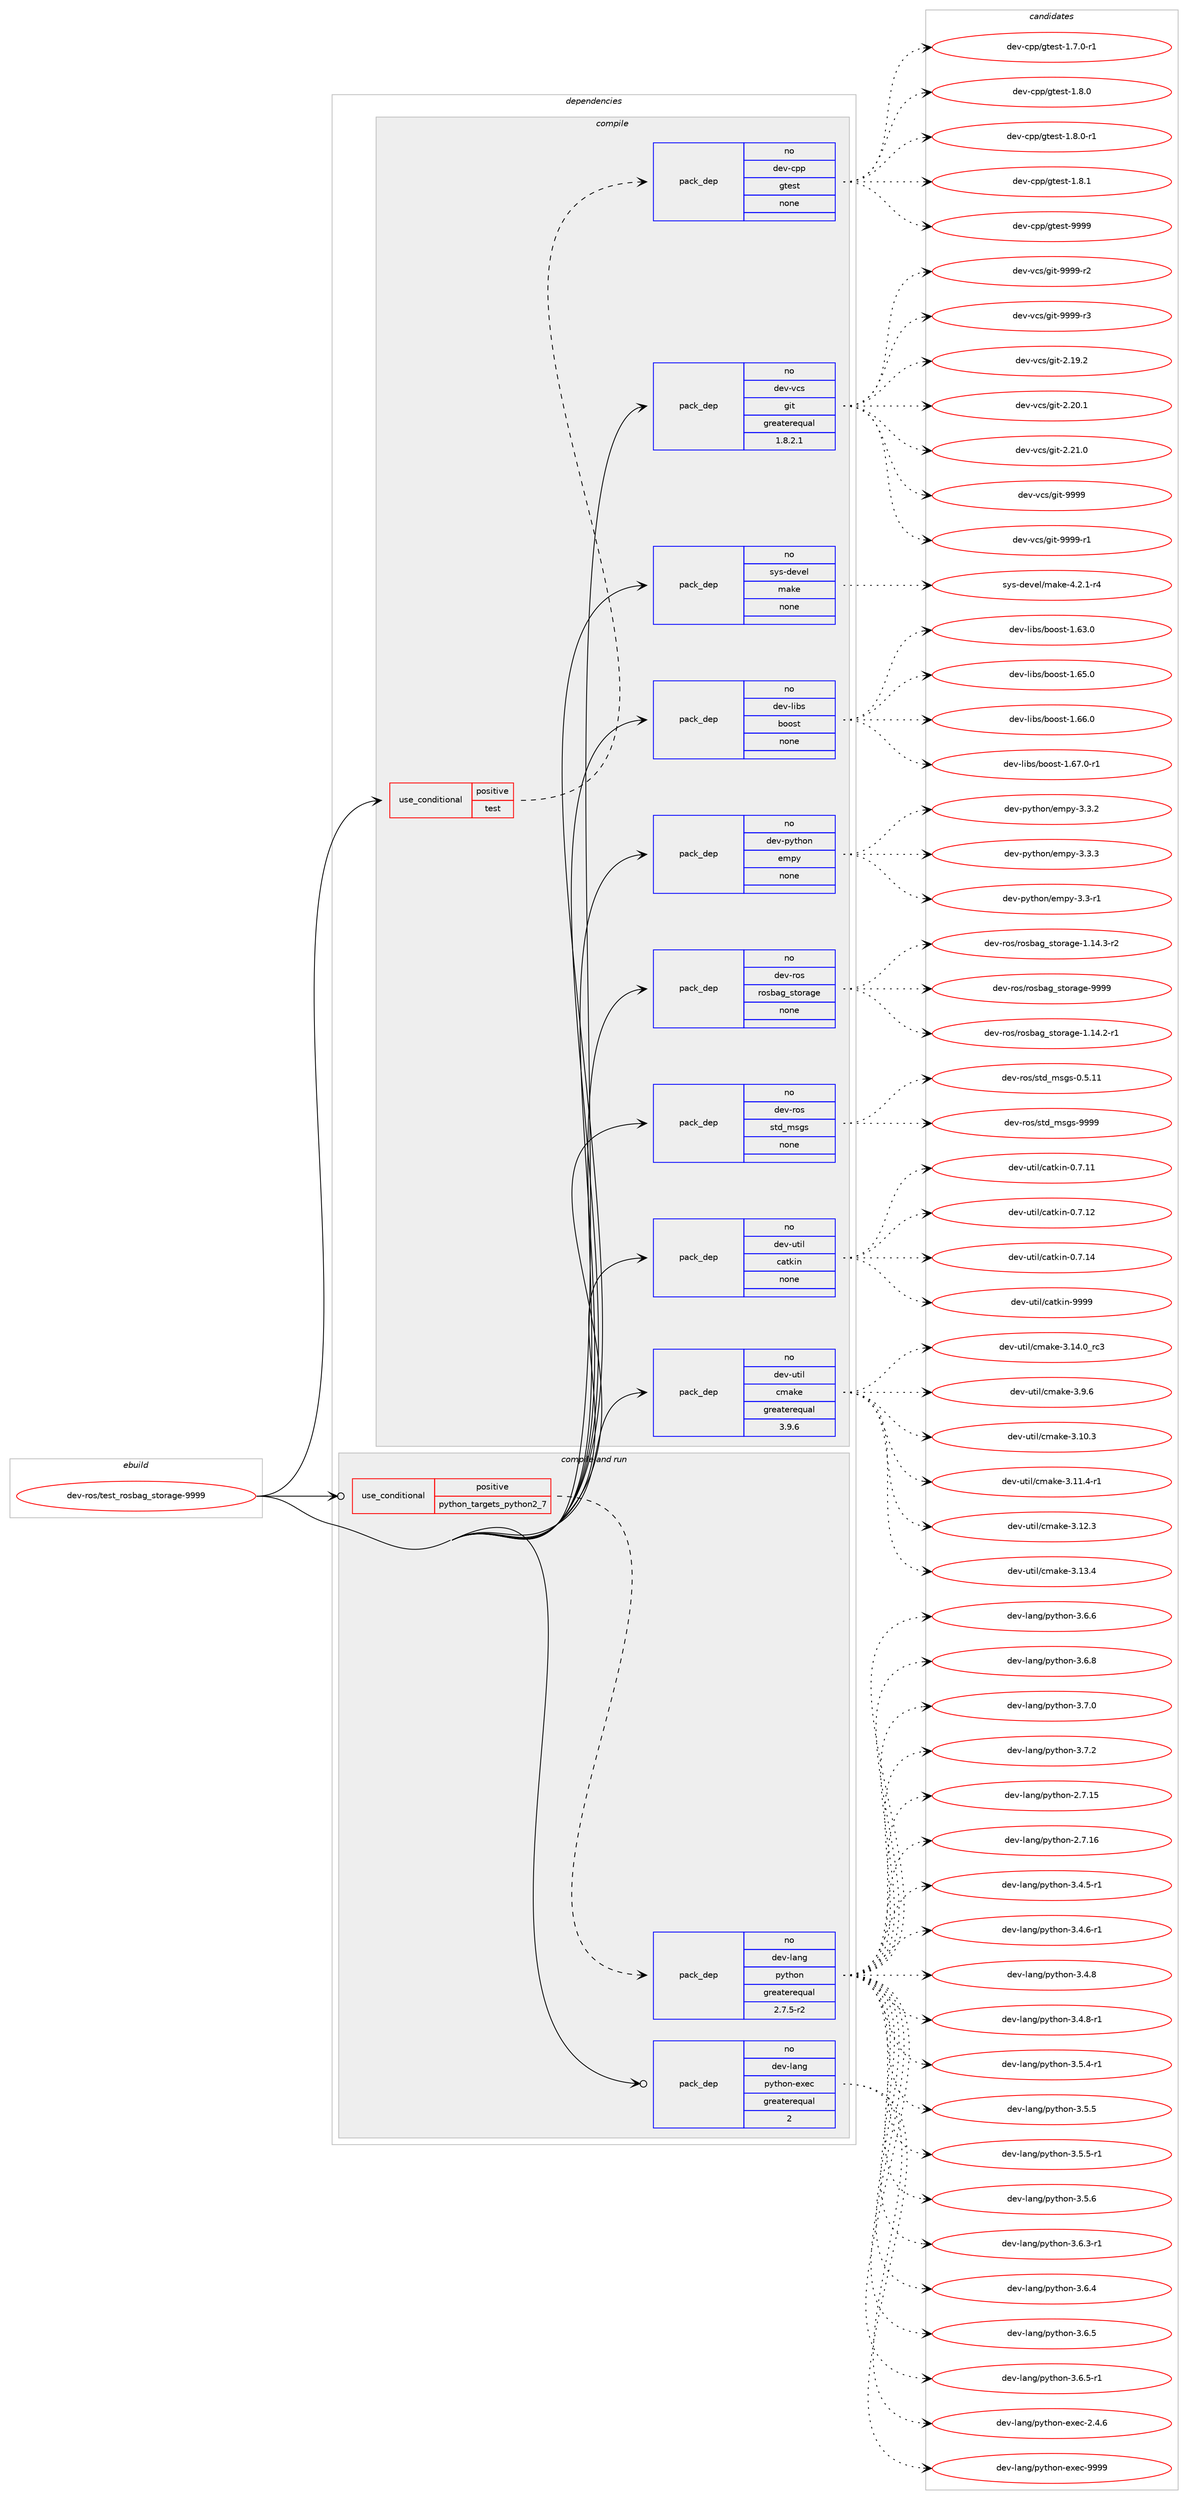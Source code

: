 digraph prolog {

# *************
# Graph options
# *************

newrank=true;
concentrate=true;
compound=true;
graph [rankdir=LR,fontname=Helvetica,fontsize=10,ranksep=1.5];#, ranksep=2.5, nodesep=0.2];
edge  [arrowhead=vee];
node  [fontname=Helvetica,fontsize=10];

# **********
# The ebuild
# **********

subgraph cluster_leftcol {
color=gray;
rank=same;
label=<<i>ebuild</i>>;
id [label="dev-ros/test_rosbag_storage-9999", color=red, width=4, href="../dev-ros/test_rosbag_storage-9999.svg"];
}

# ****************
# The dependencies
# ****************

subgraph cluster_midcol {
color=gray;
label=<<i>dependencies</i>>;
subgraph cluster_compile {
fillcolor="#eeeeee";
style=filled;
label=<<i>compile</i>>;
subgraph cond390982 {
dependency1472627 [label=<<TABLE BORDER="0" CELLBORDER="1" CELLSPACING="0" CELLPADDING="4"><TR><TD ROWSPAN="3" CELLPADDING="10">use_conditional</TD></TR><TR><TD>positive</TD></TR><TR><TD>test</TD></TR></TABLE>>, shape=none, color=red];
subgraph pack1058255 {
dependency1472628 [label=<<TABLE BORDER="0" CELLBORDER="1" CELLSPACING="0" CELLPADDING="4" WIDTH="220"><TR><TD ROWSPAN="6" CELLPADDING="30">pack_dep</TD></TR><TR><TD WIDTH="110">no</TD></TR><TR><TD>dev-cpp</TD></TR><TR><TD>gtest</TD></TR><TR><TD>none</TD></TR><TR><TD></TD></TR></TABLE>>, shape=none, color=blue];
}
dependency1472627:e -> dependency1472628:w [weight=20,style="dashed",arrowhead="vee"];
}
id:e -> dependency1472627:w [weight=20,style="solid",arrowhead="vee"];
subgraph pack1058256 {
dependency1472629 [label=<<TABLE BORDER="0" CELLBORDER="1" CELLSPACING="0" CELLPADDING="4" WIDTH="220"><TR><TD ROWSPAN="6" CELLPADDING="30">pack_dep</TD></TR><TR><TD WIDTH="110">no</TD></TR><TR><TD>dev-libs</TD></TR><TR><TD>boost</TD></TR><TR><TD>none</TD></TR><TR><TD></TD></TR></TABLE>>, shape=none, color=blue];
}
id:e -> dependency1472629:w [weight=20,style="solid",arrowhead="vee"];
subgraph pack1058257 {
dependency1472630 [label=<<TABLE BORDER="0" CELLBORDER="1" CELLSPACING="0" CELLPADDING="4" WIDTH="220"><TR><TD ROWSPAN="6" CELLPADDING="30">pack_dep</TD></TR><TR><TD WIDTH="110">no</TD></TR><TR><TD>dev-python</TD></TR><TR><TD>empy</TD></TR><TR><TD>none</TD></TR><TR><TD></TD></TR></TABLE>>, shape=none, color=blue];
}
id:e -> dependency1472630:w [weight=20,style="solid",arrowhead="vee"];
subgraph pack1058258 {
dependency1472631 [label=<<TABLE BORDER="0" CELLBORDER="1" CELLSPACING="0" CELLPADDING="4" WIDTH="220"><TR><TD ROWSPAN="6" CELLPADDING="30">pack_dep</TD></TR><TR><TD WIDTH="110">no</TD></TR><TR><TD>dev-ros</TD></TR><TR><TD>rosbag_storage</TD></TR><TR><TD>none</TD></TR><TR><TD></TD></TR></TABLE>>, shape=none, color=blue];
}
id:e -> dependency1472631:w [weight=20,style="solid",arrowhead="vee"];
subgraph pack1058259 {
dependency1472632 [label=<<TABLE BORDER="0" CELLBORDER="1" CELLSPACING="0" CELLPADDING="4" WIDTH="220"><TR><TD ROWSPAN="6" CELLPADDING="30">pack_dep</TD></TR><TR><TD WIDTH="110">no</TD></TR><TR><TD>dev-ros</TD></TR><TR><TD>std_msgs</TD></TR><TR><TD>none</TD></TR><TR><TD></TD></TR></TABLE>>, shape=none, color=blue];
}
id:e -> dependency1472632:w [weight=20,style="solid",arrowhead="vee"];
subgraph pack1058260 {
dependency1472633 [label=<<TABLE BORDER="0" CELLBORDER="1" CELLSPACING="0" CELLPADDING="4" WIDTH="220"><TR><TD ROWSPAN="6" CELLPADDING="30">pack_dep</TD></TR><TR><TD WIDTH="110">no</TD></TR><TR><TD>dev-util</TD></TR><TR><TD>catkin</TD></TR><TR><TD>none</TD></TR><TR><TD></TD></TR></TABLE>>, shape=none, color=blue];
}
id:e -> dependency1472633:w [weight=20,style="solid",arrowhead="vee"];
subgraph pack1058261 {
dependency1472634 [label=<<TABLE BORDER="0" CELLBORDER="1" CELLSPACING="0" CELLPADDING="4" WIDTH="220"><TR><TD ROWSPAN="6" CELLPADDING="30">pack_dep</TD></TR><TR><TD WIDTH="110">no</TD></TR><TR><TD>dev-util</TD></TR><TR><TD>cmake</TD></TR><TR><TD>greaterequal</TD></TR><TR><TD>3.9.6</TD></TR></TABLE>>, shape=none, color=blue];
}
id:e -> dependency1472634:w [weight=20,style="solid",arrowhead="vee"];
subgraph pack1058262 {
dependency1472635 [label=<<TABLE BORDER="0" CELLBORDER="1" CELLSPACING="0" CELLPADDING="4" WIDTH="220"><TR><TD ROWSPAN="6" CELLPADDING="30">pack_dep</TD></TR><TR><TD WIDTH="110">no</TD></TR><TR><TD>dev-vcs</TD></TR><TR><TD>git</TD></TR><TR><TD>greaterequal</TD></TR><TR><TD>1.8.2.1</TD></TR></TABLE>>, shape=none, color=blue];
}
id:e -> dependency1472635:w [weight=20,style="solid",arrowhead="vee"];
subgraph pack1058263 {
dependency1472636 [label=<<TABLE BORDER="0" CELLBORDER="1" CELLSPACING="0" CELLPADDING="4" WIDTH="220"><TR><TD ROWSPAN="6" CELLPADDING="30">pack_dep</TD></TR><TR><TD WIDTH="110">no</TD></TR><TR><TD>sys-devel</TD></TR><TR><TD>make</TD></TR><TR><TD>none</TD></TR><TR><TD></TD></TR></TABLE>>, shape=none, color=blue];
}
id:e -> dependency1472636:w [weight=20,style="solid",arrowhead="vee"];
}
subgraph cluster_compileandrun {
fillcolor="#eeeeee";
style=filled;
label=<<i>compile and run</i>>;
subgraph cond390983 {
dependency1472637 [label=<<TABLE BORDER="0" CELLBORDER="1" CELLSPACING="0" CELLPADDING="4"><TR><TD ROWSPAN="3" CELLPADDING="10">use_conditional</TD></TR><TR><TD>positive</TD></TR><TR><TD>python_targets_python2_7</TD></TR></TABLE>>, shape=none, color=red];
subgraph pack1058264 {
dependency1472638 [label=<<TABLE BORDER="0" CELLBORDER="1" CELLSPACING="0" CELLPADDING="4" WIDTH="220"><TR><TD ROWSPAN="6" CELLPADDING="30">pack_dep</TD></TR><TR><TD WIDTH="110">no</TD></TR><TR><TD>dev-lang</TD></TR><TR><TD>python</TD></TR><TR><TD>greaterequal</TD></TR><TR><TD>2.7.5-r2</TD></TR></TABLE>>, shape=none, color=blue];
}
dependency1472637:e -> dependency1472638:w [weight=20,style="dashed",arrowhead="vee"];
}
id:e -> dependency1472637:w [weight=20,style="solid",arrowhead="odotvee"];
subgraph pack1058265 {
dependency1472639 [label=<<TABLE BORDER="0" CELLBORDER="1" CELLSPACING="0" CELLPADDING="4" WIDTH="220"><TR><TD ROWSPAN="6" CELLPADDING="30">pack_dep</TD></TR><TR><TD WIDTH="110">no</TD></TR><TR><TD>dev-lang</TD></TR><TR><TD>python-exec</TD></TR><TR><TD>greaterequal</TD></TR><TR><TD>2</TD></TR></TABLE>>, shape=none, color=blue];
}
id:e -> dependency1472639:w [weight=20,style="solid",arrowhead="odotvee"];
}
subgraph cluster_run {
fillcolor="#eeeeee";
style=filled;
label=<<i>run</i>>;
}
}

# **************
# The candidates
# **************

subgraph cluster_choices {
rank=same;
color=gray;
label=<<i>candidates</i>>;

subgraph choice1058255 {
color=black;
nodesep=1;
choice1001011184599112112471031161011151164549465546484511449 [label="dev-cpp/gtest-1.7.0-r1", color=red, width=4,href="../dev-cpp/gtest-1.7.0-r1.svg"];
choice100101118459911211247103116101115116454946564648 [label="dev-cpp/gtest-1.8.0", color=red, width=4,href="../dev-cpp/gtest-1.8.0.svg"];
choice1001011184599112112471031161011151164549465646484511449 [label="dev-cpp/gtest-1.8.0-r1", color=red, width=4,href="../dev-cpp/gtest-1.8.0-r1.svg"];
choice100101118459911211247103116101115116454946564649 [label="dev-cpp/gtest-1.8.1", color=red, width=4,href="../dev-cpp/gtest-1.8.1.svg"];
choice1001011184599112112471031161011151164557575757 [label="dev-cpp/gtest-9999", color=red, width=4,href="../dev-cpp/gtest-9999.svg"];
dependency1472628:e -> choice1001011184599112112471031161011151164549465546484511449:w [style=dotted,weight="100"];
dependency1472628:e -> choice100101118459911211247103116101115116454946564648:w [style=dotted,weight="100"];
dependency1472628:e -> choice1001011184599112112471031161011151164549465646484511449:w [style=dotted,weight="100"];
dependency1472628:e -> choice100101118459911211247103116101115116454946564649:w [style=dotted,weight="100"];
dependency1472628:e -> choice1001011184599112112471031161011151164557575757:w [style=dotted,weight="100"];
}
subgraph choice1058256 {
color=black;
nodesep=1;
choice1001011184510810598115479811111111511645494654514648 [label="dev-libs/boost-1.63.0", color=red, width=4,href="../dev-libs/boost-1.63.0.svg"];
choice1001011184510810598115479811111111511645494654534648 [label="dev-libs/boost-1.65.0", color=red, width=4,href="../dev-libs/boost-1.65.0.svg"];
choice1001011184510810598115479811111111511645494654544648 [label="dev-libs/boost-1.66.0", color=red, width=4,href="../dev-libs/boost-1.66.0.svg"];
choice10010111845108105981154798111111115116454946545546484511449 [label="dev-libs/boost-1.67.0-r1", color=red, width=4,href="../dev-libs/boost-1.67.0-r1.svg"];
dependency1472629:e -> choice1001011184510810598115479811111111511645494654514648:w [style=dotted,weight="100"];
dependency1472629:e -> choice1001011184510810598115479811111111511645494654534648:w [style=dotted,weight="100"];
dependency1472629:e -> choice1001011184510810598115479811111111511645494654544648:w [style=dotted,weight="100"];
dependency1472629:e -> choice10010111845108105981154798111111115116454946545546484511449:w [style=dotted,weight="100"];
}
subgraph choice1058257 {
color=black;
nodesep=1;
choice1001011184511212111610411111047101109112121455146514511449 [label="dev-python/empy-3.3-r1", color=red, width=4,href="../dev-python/empy-3.3-r1.svg"];
choice1001011184511212111610411111047101109112121455146514650 [label="dev-python/empy-3.3.2", color=red, width=4,href="../dev-python/empy-3.3.2.svg"];
choice1001011184511212111610411111047101109112121455146514651 [label="dev-python/empy-3.3.3", color=red, width=4,href="../dev-python/empy-3.3.3.svg"];
dependency1472630:e -> choice1001011184511212111610411111047101109112121455146514511449:w [style=dotted,weight="100"];
dependency1472630:e -> choice1001011184511212111610411111047101109112121455146514650:w [style=dotted,weight="100"];
dependency1472630:e -> choice1001011184511212111610411111047101109112121455146514651:w [style=dotted,weight="100"];
}
subgraph choice1058258 {
color=black;
nodesep=1;
choice100101118451141111154711411111598971039511511611111497103101454946495246504511449 [label="dev-ros/rosbag_storage-1.14.2-r1", color=red, width=4,href="../dev-ros/rosbag_storage-1.14.2-r1.svg"];
choice100101118451141111154711411111598971039511511611111497103101454946495246514511450 [label="dev-ros/rosbag_storage-1.14.3-r2", color=red, width=4,href="../dev-ros/rosbag_storage-1.14.3-r2.svg"];
choice1001011184511411111547114111115989710395115116111114971031014557575757 [label="dev-ros/rosbag_storage-9999", color=red, width=4,href="../dev-ros/rosbag_storage-9999.svg"];
dependency1472631:e -> choice100101118451141111154711411111598971039511511611111497103101454946495246504511449:w [style=dotted,weight="100"];
dependency1472631:e -> choice100101118451141111154711411111598971039511511611111497103101454946495246514511450:w [style=dotted,weight="100"];
dependency1472631:e -> choice1001011184511411111547114111115989710395115116111114971031014557575757:w [style=dotted,weight="100"];
}
subgraph choice1058259 {
color=black;
nodesep=1;
choice10010111845114111115471151161009510911510311545484653464949 [label="dev-ros/std_msgs-0.5.11", color=red, width=4,href="../dev-ros/std_msgs-0.5.11.svg"];
choice1001011184511411111547115116100951091151031154557575757 [label="dev-ros/std_msgs-9999", color=red, width=4,href="../dev-ros/std_msgs-9999.svg"];
dependency1472632:e -> choice10010111845114111115471151161009510911510311545484653464949:w [style=dotted,weight="100"];
dependency1472632:e -> choice1001011184511411111547115116100951091151031154557575757:w [style=dotted,weight="100"];
}
subgraph choice1058260 {
color=black;
nodesep=1;
choice1001011184511711610510847999711610710511045484655464949 [label="dev-util/catkin-0.7.11", color=red, width=4,href="../dev-util/catkin-0.7.11.svg"];
choice1001011184511711610510847999711610710511045484655464950 [label="dev-util/catkin-0.7.12", color=red, width=4,href="../dev-util/catkin-0.7.12.svg"];
choice1001011184511711610510847999711610710511045484655464952 [label="dev-util/catkin-0.7.14", color=red, width=4,href="../dev-util/catkin-0.7.14.svg"];
choice100101118451171161051084799971161071051104557575757 [label="dev-util/catkin-9999", color=red, width=4,href="../dev-util/catkin-9999.svg"];
dependency1472633:e -> choice1001011184511711610510847999711610710511045484655464949:w [style=dotted,weight="100"];
dependency1472633:e -> choice1001011184511711610510847999711610710511045484655464950:w [style=dotted,weight="100"];
dependency1472633:e -> choice1001011184511711610510847999711610710511045484655464952:w [style=dotted,weight="100"];
dependency1472633:e -> choice100101118451171161051084799971161071051104557575757:w [style=dotted,weight="100"];
}
subgraph choice1058261 {
color=black;
nodesep=1;
choice1001011184511711610510847991099710710145514649484651 [label="dev-util/cmake-3.10.3", color=red, width=4,href="../dev-util/cmake-3.10.3.svg"];
choice10010111845117116105108479910997107101455146494946524511449 [label="dev-util/cmake-3.11.4-r1", color=red, width=4,href="../dev-util/cmake-3.11.4-r1.svg"];
choice1001011184511711610510847991099710710145514649504651 [label="dev-util/cmake-3.12.3", color=red, width=4,href="../dev-util/cmake-3.12.3.svg"];
choice1001011184511711610510847991099710710145514649514652 [label="dev-util/cmake-3.13.4", color=red, width=4,href="../dev-util/cmake-3.13.4.svg"];
choice1001011184511711610510847991099710710145514649524648951149951 [label="dev-util/cmake-3.14.0_rc3", color=red, width=4,href="../dev-util/cmake-3.14.0_rc3.svg"];
choice10010111845117116105108479910997107101455146574654 [label="dev-util/cmake-3.9.6", color=red, width=4,href="../dev-util/cmake-3.9.6.svg"];
dependency1472634:e -> choice1001011184511711610510847991099710710145514649484651:w [style=dotted,weight="100"];
dependency1472634:e -> choice10010111845117116105108479910997107101455146494946524511449:w [style=dotted,weight="100"];
dependency1472634:e -> choice1001011184511711610510847991099710710145514649504651:w [style=dotted,weight="100"];
dependency1472634:e -> choice1001011184511711610510847991099710710145514649514652:w [style=dotted,weight="100"];
dependency1472634:e -> choice1001011184511711610510847991099710710145514649524648951149951:w [style=dotted,weight="100"];
dependency1472634:e -> choice10010111845117116105108479910997107101455146574654:w [style=dotted,weight="100"];
}
subgraph choice1058262 {
color=black;
nodesep=1;
choice10010111845118991154710310511645504649574650 [label="dev-vcs/git-2.19.2", color=red, width=4,href="../dev-vcs/git-2.19.2.svg"];
choice10010111845118991154710310511645504650484649 [label="dev-vcs/git-2.20.1", color=red, width=4,href="../dev-vcs/git-2.20.1.svg"];
choice10010111845118991154710310511645504650494648 [label="dev-vcs/git-2.21.0", color=red, width=4,href="../dev-vcs/git-2.21.0.svg"];
choice1001011184511899115471031051164557575757 [label="dev-vcs/git-9999", color=red, width=4,href="../dev-vcs/git-9999.svg"];
choice10010111845118991154710310511645575757574511449 [label="dev-vcs/git-9999-r1", color=red, width=4,href="../dev-vcs/git-9999-r1.svg"];
choice10010111845118991154710310511645575757574511450 [label="dev-vcs/git-9999-r2", color=red, width=4,href="../dev-vcs/git-9999-r2.svg"];
choice10010111845118991154710310511645575757574511451 [label="dev-vcs/git-9999-r3", color=red, width=4,href="../dev-vcs/git-9999-r3.svg"];
dependency1472635:e -> choice10010111845118991154710310511645504649574650:w [style=dotted,weight="100"];
dependency1472635:e -> choice10010111845118991154710310511645504650484649:w [style=dotted,weight="100"];
dependency1472635:e -> choice10010111845118991154710310511645504650494648:w [style=dotted,weight="100"];
dependency1472635:e -> choice1001011184511899115471031051164557575757:w [style=dotted,weight="100"];
dependency1472635:e -> choice10010111845118991154710310511645575757574511449:w [style=dotted,weight="100"];
dependency1472635:e -> choice10010111845118991154710310511645575757574511450:w [style=dotted,weight="100"];
dependency1472635:e -> choice10010111845118991154710310511645575757574511451:w [style=dotted,weight="100"];
}
subgraph choice1058263 {
color=black;
nodesep=1;
choice1151211154510010111810110847109971071014552465046494511452 [label="sys-devel/make-4.2.1-r4", color=red, width=4,href="../sys-devel/make-4.2.1-r4.svg"];
dependency1472636:e -> choice1151211154510010111810110847109971071014552465046494511452:w [style=dotted,weight="100"];
}
subgraph choice1058264 {
color=black;
nodesep=1;
choice10010111845108971101034711212111610411111045504655464953 [label="dev-lang/python-2.7.15", color=red, width=4,href="../dev-lang/python-2.7.15.svg"];
choice10010111845108971101034711212111610411111045504655464954 [label="dev-lang/python-2.7.16", color=red, width=4,href="../dev-lang/python-2.7.16.svg"];
choice1001011184510897110103471121211161041111104551465246534511449 [label="dev-lang/python-3.4.5-r1", color=red, width=4,href="../dev-lang/python-3.4.5-r1.svg"];
choice1001011184510897110103471121211161041111104551465246544511449 [label="dev-lang/python-3.4.6-r1", color=red, width=4,href="../dev-lang/python-3.4.6-r1.svg"];
choice100101118451089711010347112121116104111110455146524656 [label="dev-lang/python-3.4.8", color=red, width=4,href="../dev-lang/python-3.4.8.svg"];
choice1001011184510897110103471121211161041111104551465246564511449 [label="dev-lang/python-3.4.8-r1", color=red, width=4,href="../dev-lang/python-3.4.8-r1.svg"];
choice1001011184510897110103471121211161041111104551465346524511449 [label="dev-lang/python-3.5.4-r1", color=red, width=4,href="../dev-lang/python-3.5.4-r1.svg"];
choice100101118451089711010347112121116104111110455146534653 [label="dev-lang/python-3.5.5", color=red, width=4,href="../dev-lang/python-3.5.5.svg"];
choice1001011184510897110103471121211161041111104551465346534511449 [label="dev-lang/python-3.5.5-r1", color=red, width=4,href="../dev-lang/python-3.5.5-r1.svg"];
choice100101118451089711010347112121116104111110455146534654 [label="dev-lang/python-3.5.6", color=red, width=4,href="../dev-lang/python-3.5.6.svg"];
choice1001011184510897110103471121211161041111104551465446514511449 [label="dev-lang/python-3.6.3-r1", color=red, width=4,href="../dev-lang/python-3.6.3-r1.svg"];
choice100101118451089711010347112121116104111110455146544652 [label="dev-lang/python-3.6.4", color=red, width=4,href="../dev-lang/python-3.6.4.svg"];
choice100101118451089711010347112121116104111110455146544653 [label="dev-lang/python-3.6.5", color=red, width=4,href="../dev-lang/python-3.6.5.svg"];
choice1001011184510897110103471121211161041111104551465446534511449 [label="dev-lang/python-3.6.5-r1", color=red, width=4,href="../dev-lang/python-3.6.5-r1.svg"];
choice100101118451089711010347112121116104111110455146544654 [label="dev-lang/python-3.6.6", color=red, width=4,href="../dev-lang/python-3.6.6.svg"];
choice100101118451089711010347112121116104111110455146544656 [label="dev-lang/python-3.6.8", color=red, width=4,href="../dev-lang/python-3.6.8.svg"];
choice100101118451089711010347112121116104111110455146554648 [label="dev-lang/python-3.7.0", color=red, width=4,href="../dev-lang/python-3.7.0.svg"];
choice100101118451089711010347112121116104111110455146554650 [label="dev-lang/python-3.7.2", color=red, width=4,href="../dev-lang/python-3.7.2.svg"];
dependency1472638:e -> choice10010111845108971101034711212111610411111045504655464953:w [style=dotted,weight="100"];
dependency1472638:e -> choice10010111845108971101034711212111610411111045504655464954:w [style=dotted,weight="100"];
dependency1472638:e -> choice1001011184510897110103471121211161041111104551465246534511449:w [style=dotted,weight="100"];
dependency1472638:e -> choice1001011184510897110103471121211161041111104551465246544511449:w [style=dotted,weight="100"];
dependency1472638:e -> choice100101118451089711010347112121116104111110455146524656:w [style=dotted,weight="100"];
dependency1472638:e -> choice1001011184510897110103471121211161041111104551465246564511449:w [style=dotted,weight="100"];
dependency1472638:e -> choice1001011184510897110103471121211161041111104551465346524511449:w [style=dotted,weight="100"];
dependency1472638:e -> choice100101118451089711010347112121116104111110455146534653:w [style=dotted,weight="100"];
dependency1472638:e -> choice1001011184510897110103471121211161041111104551465346534511449:w [style=dotted,weight="100"];
dependency1472638:e -> choice100101118451089711010347112121116104111110455146534654:w [style=dotted,weight="100"];
dependency1472638:e -> choice1001011184510897110103471121211161041111104551465446514511449:w [style=dotted,weight="100"];
dependency1472638:e -> choice100101118451089711010347112121116104111110455146544652:w [style=dotted,weight="100"];
dependency1472638:e -> choice100101118451089711010347112121116104111110455146544653:w [style=dotted,weight="100"];
dependency1472638:e -> choice1001011184510897110103471121211161041111104551465446534511449:w [style=dotted,weight="100"];
dependency1472638:e -> choice100101118451089711010347112121116104111110455146544654:w [style=dotted,weight="100"];
dependency1472638:e -> choice100101118451089711010347112121116104111110455146544656:w [style=dotted,weight="100"];
dependency1472638:e -> choice100101118451089711010347112121116104111110455146554648:w [style=dotted,weight="100"];
dependency1472638:e -> choice100101118451089711010347112121116104111110455146554650:w [style=dotted,weight="100"];
}
subgraph choice1058265 {
color=black;
nodesep=1;
choice1001011184510897110103471121211161041111104510112010199455046524654 [label="dev-lang/python-exec-2.4.6", color=red, width=4,href="../dev-lang/python-exec-2.4.6.svg"];
choice10010111845108971101034711212111610411111045101120101994557575757 [label="dev-lang/python-exec-9999", color=red, width=4,href="../dev-lang/python-exec-9999.svg"];
dependency1472639:e -> choice1001011184510897110103471121211161041111104510112010199455046524654:w [style=dotted,weight="100"];
dependency1472639:e -> choice10010111845108971101034711212111610411111045101120101994557575757:w [style=dotted,weight="100"];
}
}

}
